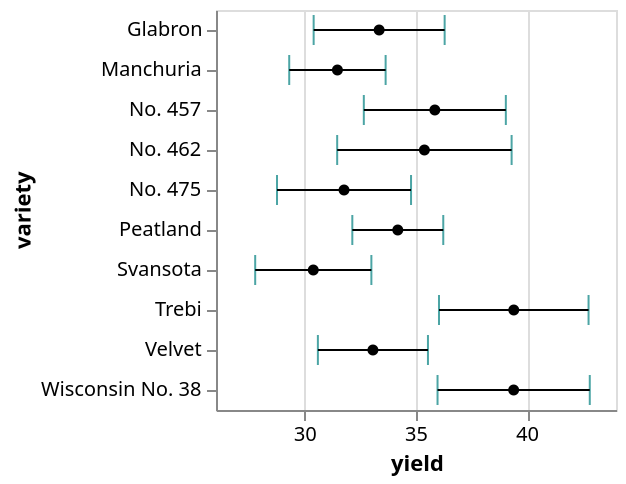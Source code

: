 {"$schema": "https://vega.github.io/schema/vega-lite/v4.json", "data": {"values": [{"yield": 27, "variety": "Manchuria", "year": 1931, "site": "University Farm"}, {"yield": 48.86667, "variety": "Manchuria", "year": 1931, "site": "Waseca"}, {"yield": 27.43334, "variety": "Manchuria", "year": 1931, "site": "Morris"}, {"yield": 39.93333, "variety": "Manchuria", "year": 1931, "site": "Crookston"}, {"yield": 32.96667, "variety": "Manchuria", "year": 1931, "site": "Grand Rapids"}, {"yield": 28.96667, "variety": "Manchuria", "year": 1931, "site": "Duluth"}, {"yield": 43.06666, "variety": "Glabron", "year": 1931, "site": "University Farm"}, {"yield": 55.2, "variety": "Glabron", "year": 1931, "site": "Waseca"}, {"yield": 28.76667, "variety": "Glabron", "year": 1931, "site": "Morris"}, {"yield": 38.13333, "variety": "Glabron", "year": 1931, "site": "Crookston"}, {"yield": 29.13333, "variety": "Glabron", "year": 1931, "site": "Grand Rapids"}, {"yield": 29.66667, "variety": "Glabron", "year": 1931, "site": "Duluth"}, {"yield": 35.13333, "variety": "Svansota", "year": 1931, "site": "University Farm"}, {"yield": 47.33333, "variety": "Svansota", "year": 1931, "site": "Waseca"}, {"yield": 25.76667, "variety": "Svansota", "year": 1931, "site": "Morris"}, {"yield": 40.46667, "variety": "Svansota", "year": 1931, "site": "Crookston"}, {"yield": 29.66667, "variety": "Svansota", "year": 1931, "site": "Grand Rapids"}, {"yield": 25.7, "variety": "Svansota", "year": 1931, "site": "Duluth"}, {"yield": 39.9, "variety": "Velvet", "year": 1931, "site": "University Farm"}, {"yield": 50.23333, "variety": "Velvet", "year": 1931, "site": "Waseca"}, {"yield": 26.13333, "variety": "Velvet", "year": 1931, "site": "Morris"}, {"yield": 41.33333, "variety": "Velvet", "year": 1931, "site": "Crookston"}, {"yield": 23.03333, "variety": "Velvet", "year": 1931, "site": "Grand Rapids"}, {"yield": 26.3, "variety": "Velvet", "year": 1931, "site": "Duluth"}, {"yield": 36.56666, "variety": "Trebi", "year": 1931, "site": "University Farm"}, {"yield": 63.8333, "variety": "Trebi", "year": 1931, "site": "Waseca"}, {"yield": 43.76667, "variety": "Trebi", "year": 1931, "site": "Morris"}, {"yield": 46.93333, "variety": "Trebi", "year": 1931, "site": "Crookston"}, {"yield": 29.76667, "variety": "Trebi", "year": 1931, "site": "Grand Rapids"}, {"yield": 33.93333, "variety": "Trebi", "year": 1931, "site": "Duluth"}, {"yield": 43.26667, "variety": "No. 457", "year": 1931, "site": "University Farm"}, {"yield": 58.1, "variety": "No. 457", "year": 1931, "site": "Waseca"}, {"yield": 28.7, "variety": "No. 457", "year": 1931, "site": "Morris"}, {"yield": 45.66667, "variety": "No. 457", "year": 1931, "site": "Crookston"}, {"yield": 32.16667, "variety": "No. 457", "year": 1931, "site": "Grand Rapids"}, {"yield": 33.6, "variety": "No. 457", "year": 1931, "site": "Duluth"}, {"yield": 36.6, "variety": "No. 462", "year": 1931, "site": "University Farm"}, {"yield": 65.7667, "variety": "No. 462", "year": 1931, "site": "Waseca"}, {"yield": 30.36667, "variety": "No. 462", "year": 1931, "site": "Morris"}, {"yield": 48.56666, "variety": "No. 462", "year": 1931, "site": "Crookston"}, {"yield": 24.93334, "variety": "No. 462", "year": 1931, "site": "Grand Rapids"}, {"yield": 28.1, "variety": "No. 462", "year": 1931, "site": "Duluth"}, {"yield": 32.76667, "variety": "Peatland", "year": 1931, "site": "University Farm"}, {"yield": 48.56666, "variety": "Peatland", "year": 1931, "site": "Waseca"}, {"yield": 29.86667, "variety": "Peatland", "year": 1931, "site": "Morris"}, {"yield": 41.6, "variety": "Peatland", "year": 1931, "site": "Crookston"}, {"yield": 34.7, "variety": "Peatland", "year": 1931, "site": "Grand Rapids"}, {"yield": 32, "variety": "Peatland", "year": 1931, "site": "Duluth"}, {"yield": 24.66667, "variety": "No. 475", "year": 1931, "site": "University Farm"}, {"yield": 46.76667, "variety": "No. 475", "year": 1931, "site": "Waseca"}, {"yield": 22.6, "variety": "No. 475", "year": 1931, "site": "Morris"}, {"yield": 44.1, "variety": "No. 475", "year": 1931, "site": "Crookston"}, {"yield": 19.7, "variety": "No. 475", "year": 1931, "site": "Grand Rapids"}, {"yield": 33.06666, "variety": "No. 475", "year": 1931, "site": "Duluth"}, {"yield": 39.3, "variety": "Wisconsin No. 38", "year": 1931, "site": "University Farm"}, {"yield": 58.8, "variety": "Wisconsin No. 38", "year": 1931, "site": "Waseca"}, {"yield": 29.46667, "variety": "Wisconsin No. 38", "year": 1931, "site": "Morris"}, {"yield": 49.86667, "variety": "Wisconsin No. 38", "year": 1931, "site": "Crookston"}, {"yield": 34.46667, "variety": "Wisconsin No. 38", "year": 1931, "site": "Grand Rapids"}, {"yield": 31.6, "variety": "Wisconsin No. 38", "year": 1931, "site": "Duluth"}, {"yield": 26.9, "variety": "Manchuria", "year": 1932, "site": "University Farm"}, {"yield": 33.46667, "variety": "Manchuria", "year": 1932, "site": "Waseca"}, {"yield": 34.36666, "variety": "Manchuria", "year": 1932, "site": "Morris"}, {"yield": 32.96667, "variety": "Manchuria", "year": 1932, "site": "Crookston"}, {"yield": 22.13333, "variety": "Manchuria", "year": 1932, "site": "Grand Rapids"}, {"yield": 22.56667, "variety": "Manchuria", "year": 1932, "site": "Duluth"}, {"yield": 36.8, "variety": "Glabron", "year": 1932, "site": "University Farm"}, {"yield": 37.73333, "variety": "Glabron", "year": 1932, "site": "Waseca"}, {"yield": 35.13333, "variety": "Glabron", "year": 1932, "site": "Morris"}, {"yield": 26.16667, "variety": "Glabron", "year": 1932, "site": "Crookston"}, {"yield": 14.43333, "variety": "Glabron", "year": 1932, "site": "Grand Rapids"}, {"yield": 25.86667, "variety": "Glabron", "year": 1932, "site": "Duluth"}, {"yield": 27.43334, "variety": "Svansota", "year": 1932, "site": "University Farm"}, {"yield": 38.5, "variety": "Svansota", "year": 1932, "site": "Waseca"}, {"yield": 35.03333, "variety": "Svansota", "year": 1932, "site": "Morris"}, {"yield": 20.63333, "variety": "Svansota", "year": 1932, "site": "Crookston"}, {"yield": 16.63333, "variety": "Svansota", "year": 1932, "site": "Grand Rapids"}, {"yield": 22.23333, "variety": "Svansota", "year": 1932, "site": "Duluth"}, {"yield": 26.8, "variety": "Velvet", "year": 1932, "site": "University Farm"}, {"yield": 37.4, "variety": "Velvet", "year": 1932, "site": "Waseca"}, {"yield": 38.83333, "variety": "Velvet", "year": 1932, "site": "Morris"}, {"yield": 32.06666, "variety": "Velvet", "year": 1932, "site": "Crookston"}, {"yield": 32.23333, "variety": "Velvet", "year": 1932, "site": "Grand Rapids"}, {"yield": 22.46667, "variety": "Velvet", "year": 1932, "site": "Duluth"}, {"yield": 29.06667, "variety": "Trebi", "year": 1932, "site": "University Farm"}, {"yield": 49.2333, "variety": "Trebi", "year": 1932, "site": "Waseca"}, {"yield": 46.63333, "variety": "Trebi", "year": 1932, "site": "Morris"}, {"yield": 41.83333, "variety": "Trebi", "year": 1932, "site": "Crookston"}, {"yield": 20.63333, "variety": "Trebi", "year": 1932, "site": "Grand Rapids"}, {"yield": 30.6, "variety": "Trebi", "year": 1932, "site": "Duluth"}, {"yield": 26.43334, "variety": "No. 457", "year": 1932, "site": "University Farm"}, {"yield": 42.2, "variety": "No. 457", "year": 1932, "site": "Waseca"}, {"yield": 43.53334, "variety": "No. 457", "year": 1932, "site": "Morris"}, {"yield": 34.33333, "variety": "No. 457", "year": 1932, "site": "Crookston"}, {"yield": 19.46667, "variety": "No. 457", "year": 1932, "site": "Grand Rapids"}, {"yield": 22.7, "variety": "No. 457", "year": 1932, "site": "Duluth"}, {"yield": 25.56667, "variety": "No. 462", "year": 1932, "site": "University Farm"}, {"yield": 44.7, "variety": "No. 462", "year": 1932, "site": "Waseca"}, {"yield": 47, "variety": "No. 462", "year": 1932, "site": "Morris"}, {"yield": 30.53333, "variety": "No. 462", "year": 1932, "site": "Crookston"}, {"yield": 19.9, "variety": "No. 462", "year": 1932, "site": "Grand Rapids"}, {"yield": 22.5, "variety": "No. 462", "year": 1932, "site": "Duluth"}, {"yield": 28.06667, "variety": "Peatland", "year": 1932, "site": "University Farm"}, {"yield": 36.03333, "variety": "Peatland", "year": 1932, "site": "Waseca"}, {"yield": 43.2, "variety": "Peatland", "year": 1932, "site": "Morris"}, {"yield": 25.23333, "variety": "Peatland", "year": 1932, "site": "Crookston"}, {"yield": 26.76667, "variety": "Peatland", "year": 1932, "site": "Grand Rapids"}, {"yield": 31.36667, "variety": "Peatland", "year": 1932, "site": "Duluth"}, {"yield": 30, "variety": "No. 475", "year": 1932, "site": "University Farm"}, {"yield": 41.26667, "variety": "No. 475", "year": 1932, "site": "Waseca"}, {"yield": 44.23333, "variety": "No. 475", "year": 1932, "site": "Morris"}, {"yield": 32.13333, "variety": "No. 475", "year": 1932, "site": "Crookston"}, {"yield": 15.23333, "variety": "No. 475", "year": 1932, "site": "Grand Rapids"}, {"yield": 27.36667, "variety": "No. 475", "year": 1932, "site": "Duluth"}, {"yield": 38, "variety": "Wisconsin No. 38", "year": 1932, "site": "University Farm"}, {"yield": 58.16667, "variety": "Wisconsin No. 38", "year": 1932, "site": "Waseca"}, {"yield": 47.16667, "variety": "Wisconsin No. 38", "year": 1932, "site": "Morris"}, {"yield": 35.9, "variety": "Wisconsin No. 38", "year": 1932, "site": "Crookston"}, {"yield": 20.66667, "variety": "Wisconsin No. 38", "year": 1932, "site": "Grand Rapids"}, {"yield": 29.33333, "variety": "Wisconsin No. 38", "year": 1932, "site": "Duluth"}]}, "layer": [{"mark": {"type": "errorbar", "ticks": {"color": "teal"}}, "encoding": {"x": {"field": "yield", "type": "quantitative", "scale": {"zero": false}}, "y": {"field": "variety", "type": "ordinal"}}}, {"mark": {"type": "point", "filled": true, "color": "black"}, "encoding": {"x": {"field": "yield", "type": "quantitative", "aggregate": "mean"}, "y": {"field": "variety", "type": "ordinal"}}}]}